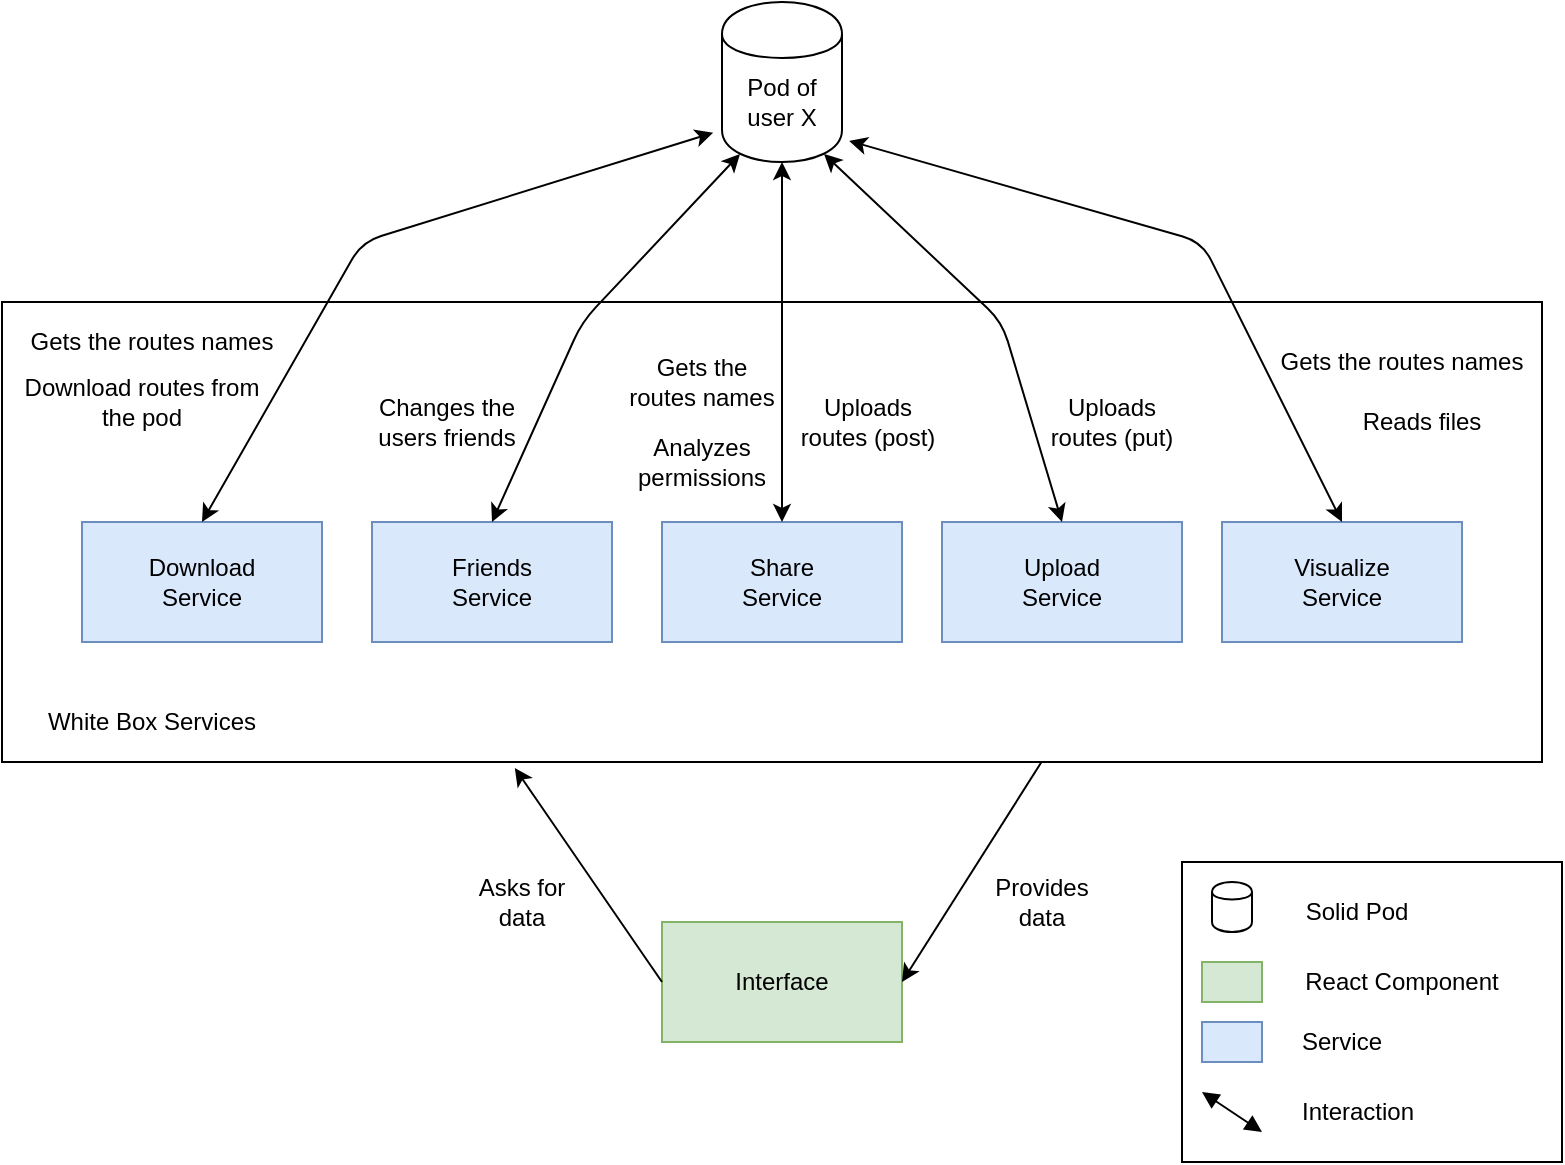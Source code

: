<mxfile version="12.9.11" type="device"><diagram id="Bc8PKCHKk1P3qLSHyMbb" name="Page-1"><mxGraphModel dx="1038" dy="548" grid="1" gridSize="10" guides="1" tooltips="1" connect="1" arrows="1" fold="1" page="1" pageScale="1" pageWidth="827" pageHeight="1169" math="0" shadow="0"><root><mxCell id="0"/><mxCell id="1" parent="0"/><mxCell id="pT87MK6_gS4FPvk6Hr5O-1" value="" style="rounded=0;whiteSpace=wrap;html=1;" parent="1" vertex="1"><mxGeometry x="20" y="190" width="770" height="230" as="geometry"/></mxCell><mxCell id="pT87MK6_gS4FPvk6Hr5O-2" value="" style="shape=cylinder;whiteSpace=wrap;html=1;boundedLbl=1;backgroundOutline=1;" parent="1" vertex="1"><mxGeometry x="380" y="40" width="60" height="80" as="geometry"/></mxCell><mxCell id="pT87MK6_gS4FPvk6Hr5O-4" value="Pod of user X" style="text;html=1;strokeColor=none;fillColor=none;align=center;verticalAlign=middle;whiteSpace=wrap;rounded=0;" parent="1" vertex="1"><mxGeometry x="390" y="80" width="40" height="20" as="geometry"/></mxCell><mxCell id="pT87MK6_gS4FPvk6Hr5O-6" value="White Box Services" style="text;html=1;strokeColor=none;fillColor=none;align=center;verticalAlign=middle;whiteSpace=wrap;rounded=0;" parent="1" vertex="1"><mxGeometry x="30" y="390" width="130" height="20" as="geometry"/></mxCell><mxCell id="pT87MK6_gS4FPvk6Hr5O-39" value="" style="rounded=0;whiteSpace=wrap;html=1;fillColor=#dae8fc;strokeColor=#6c8ebf;" parent="1" vertex="1"><mxGeometry x="350" y="300" width="120" height="60" as="geometry"/></mxCell><mxCell id="pT87MK6_gS4FPvk6Hr5O-40" value="" style="rounded=0;whiteSpace=wrap;html=1;fillColor=#dae8fc;strokeColor=#6c8ebf;" parent="1" vertex="1"><mxGeometry x="60" y="300" width="120" height="60" as="geometry"/></mxCell><mxCell id="pT87MK6_gS4FPvk6Hr5O-41" value="" style="rounded=0;whiteSpace=wrap;html=1;fillColor=#dae8fc;strokeColor=#6c8ebf;" parent="1" vertex="1"><mxGeometry x="205" y="300" width="120" height="60" as="geometry"/></mxCell><mxCell id="pT87MK6_gS4FPvk6Hr5O-42" value="" style="rounded=0;whiteSpace=wrap;html=1;fillColor=#dae8fc;strokeColor=#6c8ebf;" parent="1" vertex="1"><mxGeometry x="490" y="300" width="120" height="60" as="geometry"/></mxCell><mxCell id="pT87MK6_gS4FPvk6Hr5O-43" value="" style="rounded=0;whiteSpace=wrap;html=1;fillColor=#dae8fc;strokeColor=#6c8ebf;" parent="1" vertex="1"><mxGeometry x="630" y="300" width="120" height="60" as="geometry"/></mxCell><mxCell id="pT87MK6_gS4FPvk6Hr5O-44" value="Download Service" style="text;html=1;strokeColor=none;fillColor=none;align=center;verticalAlign=middle;whiteSpace=wrap;rounded=0;" parent="1" vertex="1"><mxGeometry x="100" y="320" width="40" height="20" as="geometry"/></mxCell><mxCell id="pT87MK6_gS4FPvk6Hr5O-45" value="Friends Service" style="text;html=1;strokeColor=none;fillColor=none;align=center;verticalAlign=middle;whiteSpace=wrap;rounded=0;" parent="1" vertex="1"><mxGeometry x="245" y="320" width="40" height="20" as="geometry"/></mxCell><mxCell id="pT87MK6_gS4FPvk6Hr5O-46" value="Share Service" style="text;html=1;strokeColor=none;fillColor=none;align=center;verticalAlign=middle;whiteSpace=wrap;rounded=0;" parent="1" vertex="1"><mxGeometry x="390" y="320" width="40" height="20" as="geometry"/></mxCell><mxCell id="pT87MK6_gS4FPvk6Hr5O-47" value="Upload Service" style="text;html=1;strokeColor=none;fillColor=none;align=center;verticalAlign=middle;whiteSpace=wrap;rounded=0;" parent="1" vertex="1"><mxGeometry x="530" y="320" width="40" height="20" as="geometry"/></mxCell><mxCell id="pT87MK6_gS4FPvk6Hr5O-48" value="Visualize Service" style="text;html=1;strokeColor=none;fillColor=none;align=center;verticalAlign=middle;whiteSpace=wrap;rounded=0;" parent="1" vertex="1"><mxGeometry x="670" y="320" width="40" height="20" as="geometry"/></mxCell><mxCell id="pT87MK6_gS4FPvk6Hr5O-54" value="Gets the routes names" style="text;html=1;strokeColor=none;fillColor=none;align=center;verticalAlign=middle;whiteSpace=wrap;rounded=0;" parent="1" vertex="1"><mxGeometry x="30" y="200" width="130" height="20" as="geometry"/></mxCell><mxCell id="pT87MK6_gS4FPvk6Hr5O-55" value="Download routes from the pod" style="text;html=1;strokeColor=none;fillColor=none;align=center;verticalAlign=middle;whiteSpace=wrap;rounded=0;" parent="1" vertex="1"><mxGeometry x="30" y="230" width="120" height="20" as="geometry"/></mxCell><mxCell id="pT87MK6_gS4FPvk6Hr5O-56" value="Changes the users friends" style="text;html=1;strokeColor=none;fillColor=none;align=center;verticalAlign=middle;whiteSpace=wrap;rounded=0;" parent="1" vertex="1"><mxGeometry x="200" y="240" width="85" height="20" as="geometry"/></mxCell><mxCell id="pT87MK6_gS4FPvk6Hr5O-57" value="Gets the routes names" style="text;html=1;strokeColor=none;fillColor=none;align=center;verticalAlign=middle;whiteSpace=wrap;rounded=0;" parent="1" vertex="1"><mxGeometry x="330" y="220" width="80" height="20" as="geometry"/></mxCell><mxCell id="pT87MK6_gS4FPvk6Hr5O-58" value="Analyzes permissions" style="text;html=1;strokeColor=none;fillColor=none;align=center;verticalAlign=middle;whiteSpace=wrap;rounded=0;" parent="1" vertex="1"><mxGeometry x="340" y="260" width="60" height="20" as="geometry"/></mxCell><mxCell id="pT87MK6_gS4FPvk6Hr5O-59" value="Uploads routes (post)" style="text;html=1;strokeColor=none;fillColor=none;align=center;verticalAlign=middle;whiteSpace=wrap;rounded=0;" parent="1" vertex="1"><mxGeometry x="417.5" y="240" width="70" height="20" as="geometry"/></mxCell><mxCell id="pT87MK6_gS4FPvk6Hr5O-60" value="Uploads routes (put)" style="text;html=1;strokeColor=none;fillColor=none;align=center;verticalAlign=middle;whiteSpace=wrap;rounded=0;" parent="1" vertex="1"><mxGeometry x="540" y="240" width="70" height="20" as="geometry"/></mxCell><mxCell id="pT87MK6_gS4FPvk6Hr5O-61" value="Gets the routes names" style="text;html=1;strokeColor=none;fillColor=none;align=center;verticalAlign=middle;whiteSpace=wrap;rounded=0;" parent="1" vertex="1"><mxGeometry x="650" y="210" width="140" height="20" as="geometry"/></mxCell><mxCell id="pT87MK6_gS4FPvk6Hr5O-62" value="Reads files" style="text;html=1;strokeColor=none;fillColor=none;align=center;verticalAlign=middle;whiteSpace=wrap;rounded=0;" parent="1" vertex="1"><mxGeometry x="690" y="240" width="80" height="20" as="geometry"/></mxCell><mxCell id="pT87MK6_gS4FPvk6Hr5O-63" value="" style="rounded=0;whiteSpace=wrap;html=1;fillColor=#d5e8d4;strokeColor=#82b366;" parent="1" vertex="1"><mxGeometry x="350" y="500" width="120" height="60" as="geometry"/></mxCell><mxCell id="pT87MK6_gS4FPvk6Hr5O-64" value="Interface" style="text;html=1;strokeColor=none;fillColor=none;align=center;verticalAlign=middle;whiteSpace=wrap;rounded=0;" parent="1" vertex="1"><mxGeometry x="390" y="520" width="40" height="20" as="geometry"/></mxCell><mxCell id="pT87MK6_gS4FPvk6Hr5O-65" value="" style="endArrow=classic;html=1;exitX=0;exitY=0.5;exitDx=0;exitDy=0;entryX=0.333;entryY=1.013;entryDx=0;entryDy=0;entryPerimeter=0;" parent="1" source="pT87MK6_gS4FPvk6Hr5O-63" target="pT87MK6_gS4FPvk6Hr5O-1" edge="1"><mxGeometry width="50" height="50" relative="1" as="geometry"><mxPoint x="390" y="470" as="sourcePoint"/><mxPoint x="440" y="420" as="targetPoint"/></mxGeometry></mxCell><mxCell id="pT87MK6_gS4FPvk6Hr5O-66" value="" style="endArrow=classic;html=1;entryX=1;entryY=0.5;entryDx=0;entryDy=0;exitX=0.675;exitY=1;exitDx=0;exitDy=0;exitPerimeter=0;" parent="1" source="pT87MK6_gS4FPvk6Hr5O-1" target="pT87MK6_gS4FPvk6Hr5O-63" edge="1"><mxGeometry width="50" height="50" relative="1" as="geometry"><mxPoint x="390" y="470" as="sourcePoint"/><mxPoint x="440" y="420" as="targetPoint"/></mxGeometry></mxCell><mxCell id="pT87MK6_gS4FPvk6Hr5O-67" value="Asks for data" style="text;html=1;strokeColor=none;fillColor=none;align=center;verticalAlign=middle;whiteSpace=wrap;rounded=0;" parent="1" vertex="1"><mxGeometry x="250" y="480" width="60" height="20" as="geometry"/></mxCell><mxCell id="pT87MK6_gS4FPvk6Hr5O-68" value="Provides data" style="text;html=1;strokeColor=none;fillColor=none;align=center;verticalAlign=middle;whiteSpace=wrap;rounded=0;" parent="1" vertex="1"><mxGeometry x="520" y="480" width="40" height="20" as="geometry"/></mxCell><mxCell id="pT87MK6_gS4FPvk6Hr5O-69" value="" style="endArrow=classic;startArrow=classic;html=1;entryX=-0.073;entryY=0.817;entryDx=0;entryDy=0;entryPerimeter=0;exitX=0.5;exitY=0;exitDx=0;exitDy=0;" parent="1" source="pT87MK6_gS4FPvk6Hr5O-40" target="pT87MK6_gS4FPvk6Hr5O-2" edge="1"><mxGeometry width="50" height="50" relative="1" as="geometry"><mxPoint x="390" y="270" as="sourcePoint"/><mxPoint x="320" y="150" as="targetPoint"/><Array as="points"><mxPoint x="200" y="160"/></Array></mxGeometry></mxCell><mxCell id="pT87MK6_gS4FPvk6Hr5O-70" value="" style="endArrow=classic;startArrow=classic;html=1;entryX=0.15;entryY=0.95;entryDx=0;entryDy=0;entryPerimeter=0;exitX=0.5;exitY=0;exitDx=0;exitDy=0;" parent="1" source="pT87MK6_gS4FPvk6Hr5O-41" target="pT87MK6_gS4FPvk6Hr5O-2" edge="1"><mxGeometry width="50" height="50" relative="1" as="geometry"><mxPoint x="390" y="360" as="sourcePoint"/><mxPoint x="440" y="310" as="targetPoint"/><Array as="points"><mxPoint x="310" y="200"/></Array></mxGeometry></mxCell><mxCell id="pT87MK6_gS4FPvk6Hr5O-71" value="" style="endArrow=classic;startArrow=classic;html=1;entryX=0.5;entryY=1;entryDx=0;entryDy=0;exitX=0.5;exitY=0;exitDx=0;exitDy=0;" parent="1" source="pT87MK6_gS4FPvk6Hr5O-39" target="pT87MK6_gS4FPvk6Hr5O-2" edge="1"><mxGeometry width="50" height="50" relative="1" as="geometry"><mxPoint x="390" y="360" as="sourcePoint"/><mxPoint x="440" y="310" as="targetPoint"/></mxGeometry></mxCell><mxCell id="pT87MK6_gS4FPvk6Hr5O-72" value="" style="endArrow=classic;startArrow=classic;html=1;entryX=0.85;entryY=0.95;entryDx=0;entryDy=0;entryPerimeter=0;exitX=0.5;exitY=0;exitDx=0;exitDy=0;" parent="1" source="pT87MK6_gS4FPvk6Hr5O-42" target="pT87MK6_gS4FPvk6Hr5O-2" edge="1"><mxGeometry width="50" height="50" relative="1" as="geometry"><mxPoint x="390" y="360" as="sourcePoint"/><mxPoint x="440" y="310" as="targetPoint"/><Array as="points"><mxPoint x="520" y="200"/></Array></mxGeometry></mxCell><mxCell id="pT87MK6_gS4FPvk6Hr5O-73" value="" style="endArrow=classic;startArrow=classic;html=1;exitX=0.5;exitY=0;exitDx=0;exitDy=0;entryX=1.06;entryY=0.868;entryDx=0;entryDy=0;entryPerimeter=0;" parent="1" source="pT87MK6_gS4FPvk6Hr5O-43" target="pT87MK6_gS4FPvk6Hr5O-2" edge="1"><mxGeometry width="50" height="50" relative="1" as="geometry"><mxPoint x="390" y="360" as="sourcePoint"/><mxPoint x="450" y="100" as="targetPoint"/><Array as="points"><mxPoint x="620" y="160"/></Array></mxGeometry></mxCell><mxCell id="S1MtJRukrUYWpFPnBpB1-1" value="" style="rounded=0;whiteSpace=wrap;html=1;" vertex="1" parent="1"><mxGeometry x="610" y="470" width="190" height="150" as="geometry"/></mxCell><mxCell id="S1MtJRukrUYWpFPnBpB1-2" value="" style="rounded=0;whiteSpace=wrap;html=1;fillColor=#d5e8d4;strokeColor=#82b366;" vertex="1" parent="1"><mxGeometry x="620" y="520" width="30" height="20" as="geometry"/></mxCell><mxCell id="S1MtJRukrUYWpFPnBpB1-3" value="React Component" style="text;html=1;strokeColor=none;fillColor=none;align=center;verticalAlign=middle;whiteSpace=wrap;rounded=0;" vertex="1" parent="1"><mxGeometry x="666.25" y="520" width="107.5" height="20" as="geometry"/></mxCell><mxCell id="S1MtJRukrUYWpFPnBpB1-4" value="" style="shape=cylinder;whiteSpace=wrap;html=1;boundedLbl=1;backgroundOutline=1;" vertex="1" parent="1"><mxGeometry x="625" y="480" width="20" height="25" as="geometry"/></mxCell><mxCell id="S1MtJRukrUYWpFPnBpB1-5" value="Solid Pod" style="text;html=1;strokeColor=none;fillColor=none;align=center;verticalAlign=middle;whiteSpace=wrap;rounded=0;" vertex="1" parent="1"><mxGeometry x="670" y="485" width="55" height="20" as="geometry"/></mxCell><mxCell id="S1MtJRukrUYWpFPnBpB1-7" value="" style="rounded=0;whiteSpace=wrap;html=1;fillColor=#dae8fc;strokeColor=#6c8ebf;" vertex="1" parent="1"><mxGeometry x="620" y="550" width="30" height="20" as="geometry"/></mxCell><mxCell id="S1MtJRukrUYWpFPnBpB1-8" value="Service" style="text;html=1;strokeColor=none;fillColor=none;align=center;verticalAlign=middle;whiteSpace=wrap;rounded=0;" vertex="1" parent="1"><mxGeometry x="670" y="550" width="40" height="20" as="geometry"/></mxCell><mxCell id="S1MtJRukrUYWpFPnBpB1-10" value="" style="endArrow=block;startArrow=block;endFill=1;startFill=1;html=1;" edge="1" parent="1"><mxGeometry width="160" relative="1" as="geometry"><mxPoint x="620" y="585" as="sourcePoint"/><mxPoint x="650" y="605" as="targetPoint"/></mxGeometry></mxCell><mxCell id="S1MtJRukrUYWpFPnBpB1-11" value="Interaction" style="text;html=1;strokeColor=none;fillColor=none;align=center;verticalAlign=middle;whiteSpace=wrap;rounded=0;" vertex="1" parent="1"><mxGeometry x="671.25" y="585" width="53.75" height="20" as="geometry"/></mxCell></root></mxGraphModel></diagram></mxfile>